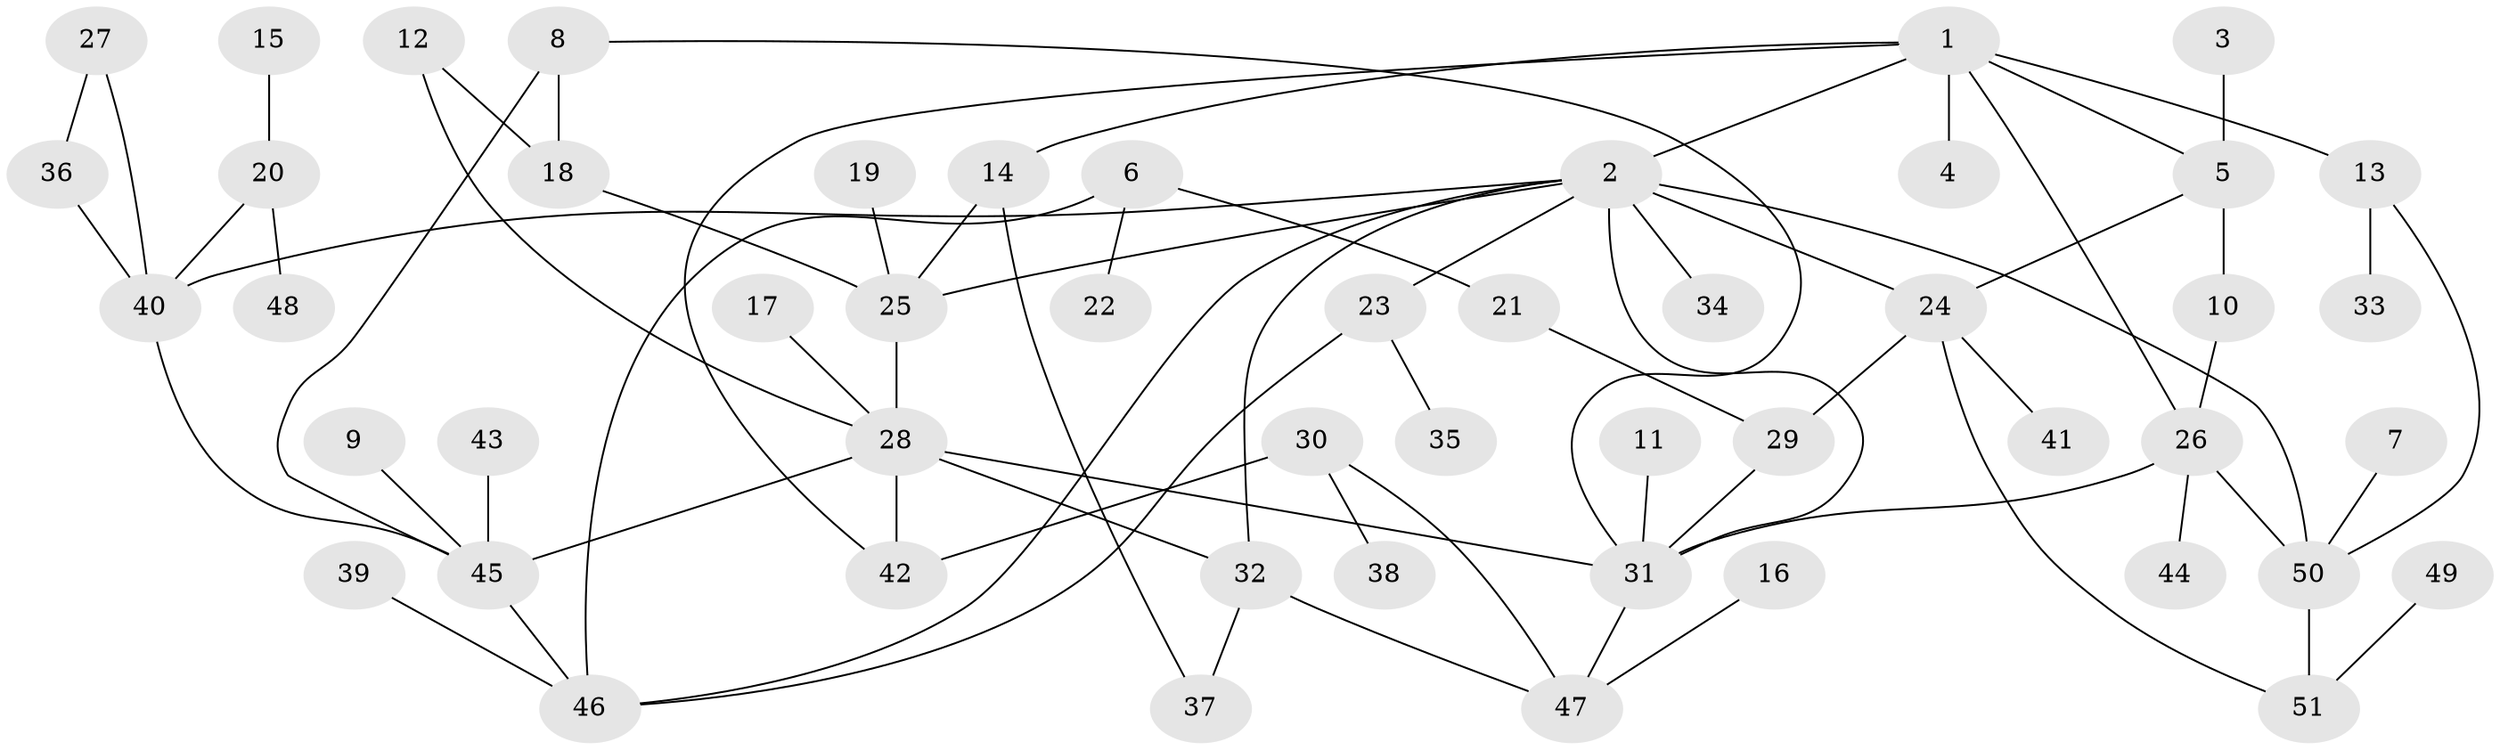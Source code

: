 // original degree distribution, {6: 0.0392156862745098, 7: 0.0196078431372549, 3: 0.17647058823529413, 5: 0.06862745098039216, 2: 0.2549019607843137, 1: 0.3431372549019608, 4: 0.09803921568627451}
// Generated by graph-tools (version 1.1) at 2025/49/03/09/25 03:49:19]
// undirected, 51 vertices, 72 edges
graph export_dot {
graph [start="1"]
  node [color=gray90,style=filled];
  1;
  2;
  3;
  4;
  5;
  6;
  7;
  8;
  9;
  10;
  11;
  12;
  13;
  14;
  15;
  16;
  17;
  18;
  19;
  20;
  21;
  22;
  23;
  24;
  25;
  26;
  27;
  28;
  29;
  30;
  31;
  32;
  33;
  34;
  35;
  36;
  37;
  38;
  39;
  40;
  41;
  42;
  43;
  44;
  45;
  46;
  47;
  48;
  49;
  50;
  51;
  1 -- 2 [weight=1.0];
  1 -- 4 [weight=1.0];
  1 -- 5 [weight=1.0];
  1 -- 13 [weight=1.0];
  1 -- 14 [weight=1.0];
  1 -- 26 [weight=1.0];
  1 -- 42 [weight=1.0];
  2 -- 23 [weight=1.0];
  2 -- 24 [weight=2.0];
  2 -- 25 [weight=1.0];
  2 -- 31 [weight=1.0];
  2 -- 32 [weight=1.0];
  2 -- 34 [weight=1.0];
  2 -- 40 [weight=1.0];
  2 -- 46 [weight=1.0];
  2 -- 50 [weight=1.0];
  3 -- 5 [weight=1.0];
  5 -- 10 [weight=1.0];
  5 -- 24 [weight=1.0];
  6 -- 21 [weight=1.0];
  6 -- 22 [weight=1.0];
  6 -- 46 [weight=1.0];
  7 -- 50 [weight=1.0];
  8 -- 18 [weight=1.0];
  8 -- 31 [weight=1.0];
  8 -- 45 [weight=1.0];
  9 -- 45 [weight=1.0];
  10 -- 26 [weight=1.0];
  11 -- 31 [weight=1.0];
  12 -- 18 [weight=1.0];
  12 -- 28 [weight=1.0];
  13 -- 33 [weight=1.0];
  13 -- 50 [weight=1.0];
  14 -- 25 [weight=1.0];
  14 -- 37 [weight=1.0];
  15 -- 20 [weight=1.0];
  16 -- 47 [weight=1.0];
  17 -- 28 [weight=1.0];
  18 -- 25 [weight=1.0];
  19 -- 25 [weight=1.0];
  20 -- 40 [weight=1.0];
  20 -- 48 [weight=1.0];
  21 -- 29 [weight=1.0];
  23 -- 35 [weight=1.0];
  23 -- 46 [weight=1.0];
  24 -- 29 [weight=1.0];
  24 -- 41 [weight=1.0];
  24 -- 51 [weight=1.0];
  25 -- 28 [weight=2.0];
  26 -- 31 [weight=1.0];
  26 -- 44 [weight=1.0];
  26 -- 50 [weight=1.0];
  27 -- 36 [weight=1.0];
  27 -- 40 [weight=1.0];
  28 -- 31 [weight=1.0];
  28 -- 32 [weight=1.0];
  28 -- 42 [weight=1.0];
  28 -- 45 [weight=1.0];
  29 -- 31 [weight=1.0];
  30 -- 38 [weight=1.0];
  30 -- 42 [weight=1.0];
  30 -- 47 [weight=1.0];
  31 -- 47 [weight=1.0];
  32 -- 37 [weight=1.0];
  32 -- 47 [weight=1.0];
  36 -- 40 [weight=1.0];
  39 -- 46 [weight=1.0];
  40 -- 45 [weight=1.0];
  43 -- 45 [weight=1.0];
  45 -- 46 [weight=1.0];
  49 -- 51 [weight=1.0];
  50 -- 51 [weight=1.0];
}
